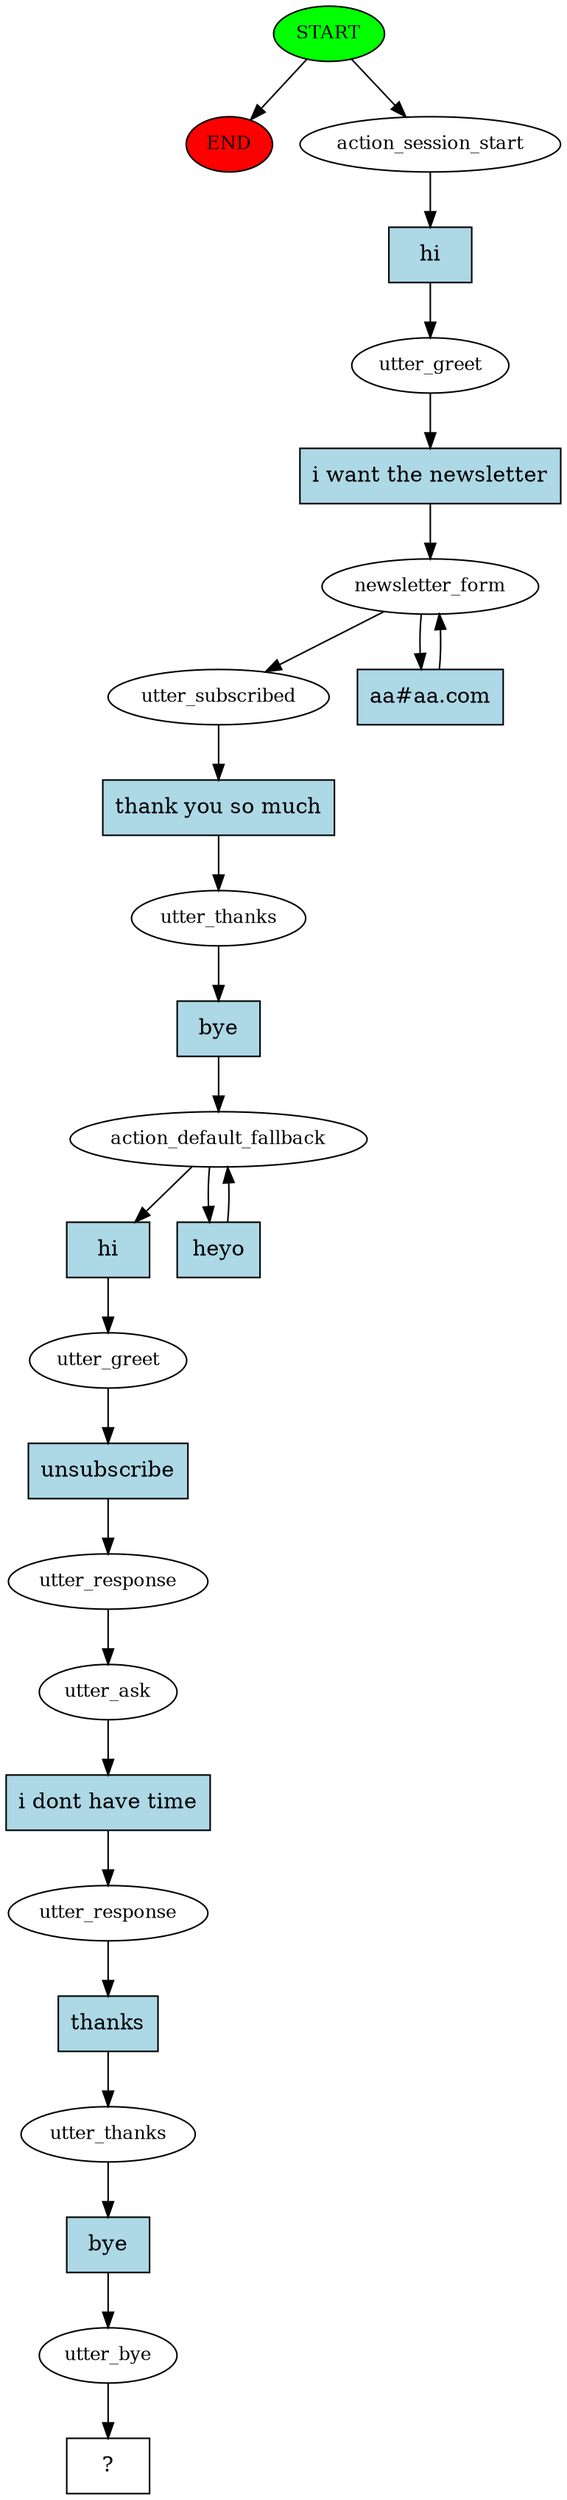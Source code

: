 digraph  {
0 [class="start active", fillcolor=green, fontsize=12, label=START, style=filled];
"-1" [class=end, fillcolor=red, fontsize=12, label=END, style=filled];
1 [class=active, fontsize=12, label=action_session_start];
2 [class=active, fontsize=12, label=utter_greet];
3 [class=active, fontsize=12, label=newsletter_form];
5 [class=active, fontsize=12, label=utter_subscribed];
6 [class=active, fontsize=12, label=utter_thanks];
7 [class=active, fontsize=12, label=action_default_fallback];
9 [class=active, fontsize=12, label=utter_greet];
10 [class=active, fontsize=12, label=utter_response];
11 [class=active, fontsize=12, label=utter_ask];
12 [class=active, fontsize=12, label=utter_response];
13 [class=active, fontsize=12, label=utter_thanks];
14 [class=active, fontsize=12, label=utter_bye];
15 [class="intent dashed active", label="  ?  ", shape=rect];
16 [class="intent active", fillcolor=lightblue, label=hi, shape=rect, style=filled];
17 [class="intent active", fillcolor=lightblue, label="i want the newsletter", shape=rect, style=filled];
18 [class="intent active", fillcolor=lightblue, label="aa#aa.com", shape=rect, style=filled];
19 [class="intent active", fillcolor=lightblue, label="thank you so much", shape=rect, style=filled];
20 [class="intent active", fillcolor=lightblue, label=bye, shape=rect, style=filled];
21 [class="intent active", fillcolor=lightblue, label=hi, shape=rect, style=filled];
22 [class="intent active", fillcolor=lightblue, label=heyo, shape=rect, style=filled];
23 [class="intent active", fillcolor=lightblue, label=unsubscribe, shape=rect, style=filled];
24 [class="intent active", fillcolor=lightblue, label="i dont have time", shape=rect, style=filled];
25 [class="intent active", fillcolor=lightblue, label=thanks, shape=rect, style=filled];
26 [class="intent active", fillcolor=lightblue, label=bye, shape=rect, style=filled];
0 -> "-1"  [class="", key=NONE, label=""];
0 -> 1  [class=active, key=NONE, label=""];
1 -> 16  [class=active, key=0];
2 -> 17  [class=active, key=0];
3 -> 5  [class=active, key=NONE, label=""];
3 -> 18  [class=active, key=0];
5 -> 19  [class=active, key=0];
6 -> 20  [class=active, key=0];
7 -> 21  [class=active, key=0];
7 -> 22  [class=active, key=0];
9 -> 23  [class=active, key=0];
10 -> 11  [class=active, key=NONE, label=""];
11 -> 24  [class=active, key=0];
12 -> 25  [class=active, key=0];
13 -> 26  [class=active, key=0];
14 -> 15  [class=active, key=NONE, label=""];
16 -> 2  [class=active, key=0];
17 -> 3  [class=active, key=0];
18 -> 3  [class=active, key=0];
19 -> 6  [class=active, key=0];
20 -> 7  [class=active, key=0];
21 -> 9  [class=active, key=0];
22 -> 7  [class=active, key=0];
23 -> 10  [class=active, key=0];
24 -> 12  [class=active, key=0];
25 -> 13  [class=active, key=0];
26 -> 14  [class=active, key=0];
}
